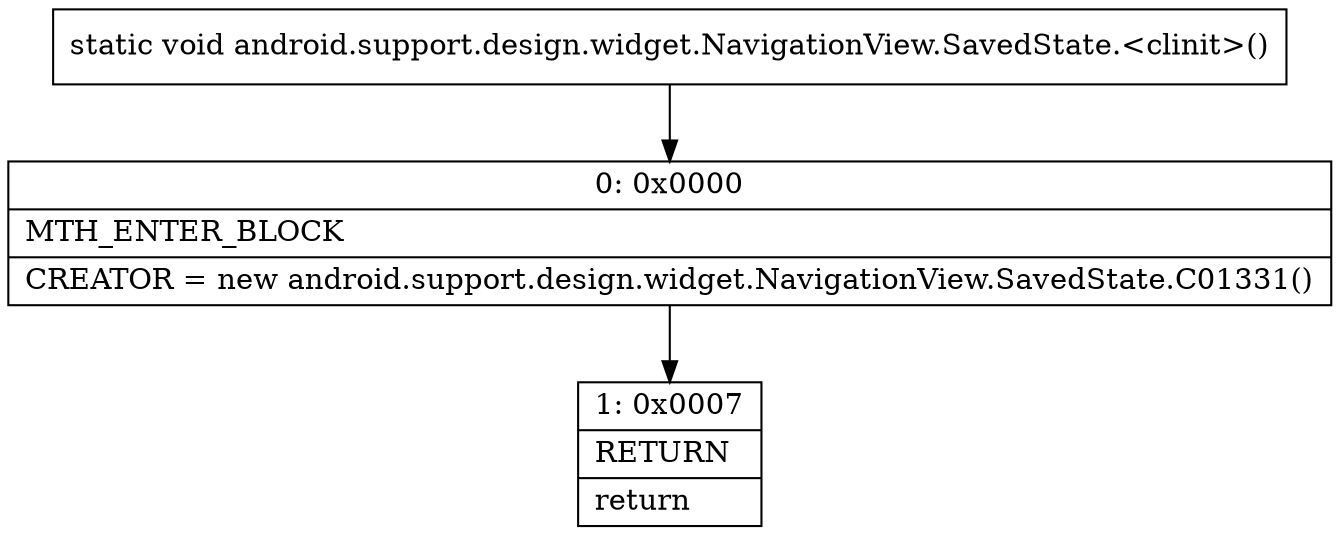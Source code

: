 digraph "CFG forandroid.support.design.widget.NavigationView.SavedState.\<clinit\>()V" {
Node_0 [shape=record,label="{0\:\ 0x0000|MTH_ENTER_BLOCK\l|CREATOR = new android.support.design.widget.NavigationView.SavedState.C01331()\l}"];
Node_1 [shape=record,label="{1\:\ 0x0007|RETURN\l|return\l}"];
MethodNode[shape=record,label="{static void android.support.design.widget.NavigationView.SavedState.\<clinit\>() }"];
MethodNode -> Node_0;
Node_0 -> Node_1;
}

